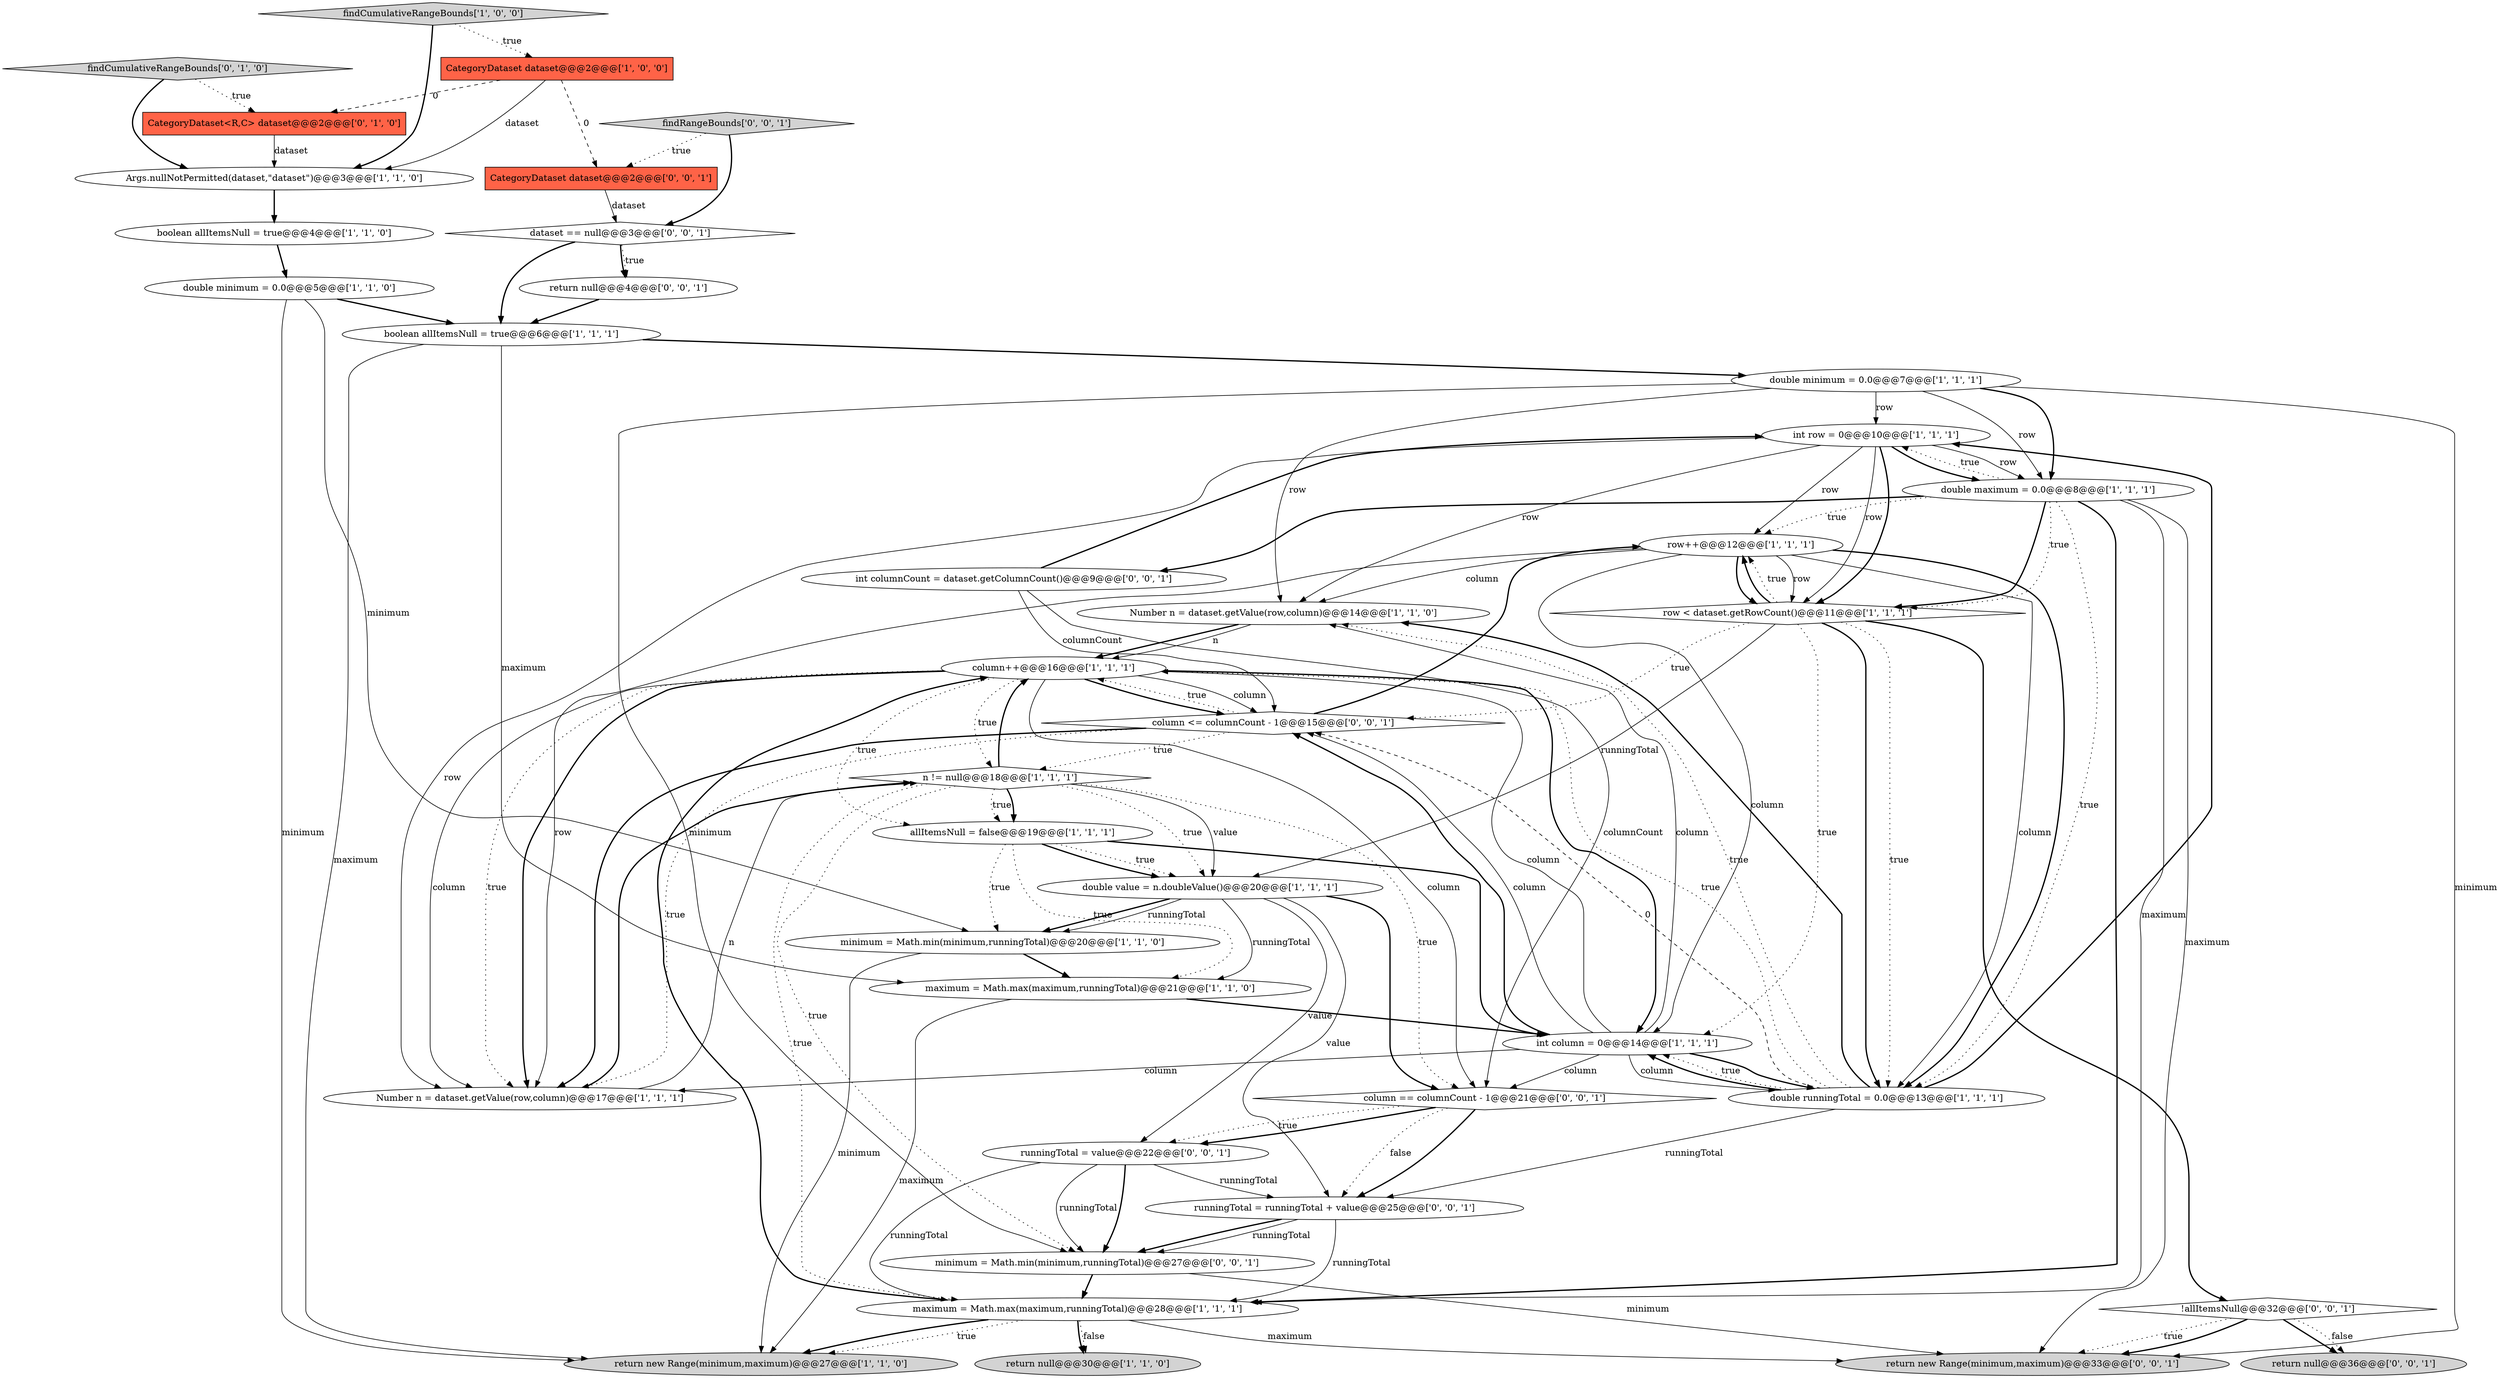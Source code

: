 digraph {
3 [style = filled, label = "int row = 0@@@10@@@['1', '1', '1']", fillcolor = white, shape = ellipse image = "AAA0AAABBB1BBB"];
30 [style = filled, label = "runningTotal = runningTotal + value@@@25@@@['0', '0', '1']", fillcolor = white, shape = ellipse image = "AAA0AAABBB3BBB"];
10 [style = filled, label = "return new Range(minimum,maximum)@@@27@@@['1', '1', '0']", fillcolor = lightgray, shape = ellipse image = "AAA0AAABBB1BBB"];
16 [style = filled, label = "maximum = Math.max(maximum,runningTotal)@@@28@@@['1', '1', '1']", fillcolor = white, shape = ellipse image = "AAA0AAABBB1BBB"];
33 [style = filled, label = "dataset == null@@@3@@@['0', '0', '1']", fillcolor = white, shape = diamond image = "AAA0AAABBB3BBB"];
1 [style = filled, label = "row++@@@12@@@['1', '1', '1']", fillcolor = white, shape = ellipse image = "AAA0AAABBB1BBB"];
2 [style = filled, label = "boolean allItemsNull = true@@@6@@@['1', '1', '1']", fillcolor = white, shape = ellipse image = "AAA0AAABBB1BBB"];
9 [style = filled, label = "minimum = Math.min(minimum,runningTotal)@@@20@@@['1', '1', '0']", fillcolor = white, shape = ellipse image = "AAA0AAABBB1BBB"];
27 [style = filled, label = "return new Range(minimum,maximum)@@@33@@@['0', '0', '1']", fillcolor = lightgray, shape = ellipse image = "AAA0AAABBB3BBB"];
31 [style = filled, label = "return null@@@36@@@['0', '0', '1']", fillcolor = lightgray, shape = ellipse image = "AAA0AAABBB3BBB"];
26 [style = filled, label = "CategoryDataset dataset@@@2@@@['0', '0', '1']", fillcolor = tomato, shape = box image = "AAA0AAABBB3BBB"];
35 [style = filled, label = "runningTotal = value@@@22@@@['0', '0', '1']", fillcolor = white, shape = ellipse image = "AAA0AAABBB3BBB"];
18 [style = filled, label = "Number n = dataset.getValue(row,column)@@@14@@@['1', '1', '0']", fillcolor = white, shape = ellipse image = "AAA0AAABBB1BBB"];
7 [style = filled, label = "double runningTotal = 0.0@@@13@@@['1', '1', '1']", fillcolor = white, shape = ellipse image = "AAA0AAABBB1BBB"];
32 [style = filled, label = "findRangeBounds['0', '0', '1']", fillcolor = lightgray, shape = diamond image = "AAA0AAABBB3BBB"];
34 [style = filled, label = "column <= columnCount - 1@@@15@@@['0', '0', '1']", fillcolor = white, shape = diamond image = "AAA0AAABBB3BBB"];
22 [style = filled, label = "allItemsNull = false@@@19@@@['1', '1', '1']", fillcolor = white, shape = ellipse image = "AAA0AAABBB1BBB"];
11 [style = filled, label = "return null@@@30@@@['1', '1', '0']", fillcolor = lightgray, shape = ellipse image = "AAA0AAABBB1BBB"];
12 [style = filled, label = "row < dataset.getRowCount()@@@11@@@['1', '1', '1']", fillcolor = white, shape = diamond image = "AAA0AAABBB1BBB"];
8 [style = filled, label = "int column = 0@@@14@@@['1', '1', '1']", fillcolor = white, shape = ellipse image = "AAA0AAABBB1BBB"];
25 [style = filled, label = "findCumulativeRangeBounds['0', '1', '0']", fillcolor = lightgray, shape = diamond image = "AAA0AAABBB2BBB"];
28 [style = filled, label = "!allItemsNull@@@32@@@['0', '0', '1']", fillcolor = white, shape = diamond image = "AAA0AAABBB3BBB"];
6 [style = filled, label = "Number n = dataset.getValue(row,column)@@@17@@@['1', '1', '1']", fillcolor = white, shape = ellipse image = "AAA0AAABBB1BBB"];
24 [style = filled, label = "CategoryDataset<R,C> dataset@@@2@@@['0', '1', '0']", fillcolor = tomato, shape = box image = "AAA1AAABBB2BBB"];
19 [style = filled, label = "Args.nullNotPermitted(dataset,\"dataset\")@@@3@@@['1', '1', '0']", fillcolor = white, shape = ellipse image = "AAA0AAABBB1BBB"];
29 [style = filled, label = "return null@@@4@@@['0', '0', '1']", fillcolor = white, shape = ellipse image = "AAA0AAABBB3BBB"];
14 [style = filled, label = "findCumulativeRangeBounds['1', '0', '0']", fillcolor = lightgray, shape = diamond image = "AAA0AAABBB1BBB"];
0 [style = filled, label = "column++@@@16@@@['1', '1', '1']", fillcolor = white, shape = ellipse image = "AAA0AAABBB1BBB"];
13 [style = filled, label = "double value = n.doubleValue()@@@20@@@['1', '1', '1']", fillcolor = white, shape = ellipse image = "AAA0AAABBB1BBB"];
15 [style = filled, label = "double maximum = 0.0@@@8@@@['1', '1', '1']", fillcolor = white, shape = ellipse image = "AAA0AAABBB1BBB"];
20 [style = filled, label = "n != null@@@18@@@['1', '1', '1']", fillcolor = white, shape = diamond image = "AAA0AAABBB1BBB"];
5 [style = filled, label = "double minimum = 0.0@@@7@@@['1', '1', '1']", fillcolor = white, shape = ellipse image = "AAA0AAABBB1BBB"];
4 [style = filled, label = "double minimum = 0.0@@@5@@@['1', '1', '0']", fillcolor = white, shape = ellipse image = "AAA0AAABBB1BBB"];
36 [style = filled, label = "minimum = Math.min(minimum,runningTotal)@@@27@@@['0', '0', '1']", fillcolor = white, shape = ellipse image = "AAA0AAABBB3BBB"];
37 [style = filled, label = "column == columnCount - 1@@@21@@@['0', '0', '1']", fillcolor = white, shape = diamond image = "AAA0AAABBB3BBB"];
17 [style = filled, label = "CategoryDataset dataset@@@2@@@['1', '0', '0']", fillcolor = tomato, shape = box image = "AAA1AAABBB1BBB"];
23 [style = filled, label = "boolean allItemsNull = true@@@4@@@['1', '1', '0']", fillcolor = white, shape = ellipse image = "AAA0AAABBB1BBB"];
21 [style = filled, label = "maximum = Math.max(maximum,runningTotal)@@@21@@@['1', '1', '0']", fillcolor = white, shape = ellipse image = "AAA0AAABBB1BBB"];
38 [style = filled, label = "int columnCount = dataset.getColumnCount()@@@9@@@['0', '0', '1']", fillcolor = white, shape = ellipse image = "AAA0AAABBB3BBB"];
16->0 [style = bold, label=""];
9->10 [style = solid, label="minimum"];
17->24 [style = dashed, label="0"];
12->8 [style = dotted, label="true"];
5->18 [style = solid, label="row"];
20->0 [style = bold, label=""];
21->8 [style = bold, label=""];
5->15 [style = bold, label=""];
20->36 [style = dotted, label="true"];
30->36 [style = bold, label=""];
0->6 [style = solid, label="column"];
34->20 [style = dotted, label="true"];
15->7 [style = dotted, label="true"];
7->8 [style = bold, label=""];
0->6 [style = dotted, label="true"];
35->36 [style = solid, label="runningTotal"];
16->10 [style = dotted, label="true"];
12->7 [style = bold, label=""];
30->16 [style = solid, label="runningTotal"];
24->19 [style = solid, label="dataset"];
22->8 [style = bold, label=""];
2->10 [style = solid, label="maximum"];
29->2 [style = bold, label=""];
4->10 [style = solid, label="minimum"];
1->12 [style = solid, label="row"];
35->16 [style = solid, label="runningTotal"];
1->6 [style = solid, label="row"];
0->8 [style = bold, label=""];
9->21 [style = bold, label=""];
25->19 [style = bold, label=""];
1->12 [style = bold, label=""];
3->1 [style = solid, label="row"];
20->13 [style = dotted, label="true"];
28->27 [style = dotted, label="true"];
5->3 [style = solid, label="row"];
18->0 [style = bold, label=""];
22->13 [style = bold, label=""];
7->34 [style = dashed, label="0"];
12->34 [style = dotted, label="true"];
13->35 [style = solid, label="value"];
8->34 [style = bold, label=""];
15->38 [style = bold, label=""];
8->6 [style = solid, label="column"];
12->28 [style = bold, label=""];
3->6 [style = solid, label="row"];
5->27 [style = solid, label="minimum"];
38->37 [style = solid, label="columnCount"];
2->21 [style = solid, label="maximum"];
4->2 [style = bold, label=""];
12->1 [style = bold, label=""];
17->19 [style = solid, label="dataset"];
37->30 [style = dotted, label="false"];
33->29 [style = bold, label=""];
1->18 [style = solid, label="column"];
8->18 [style = solid, label="column"];
15->3 [style = dotted, label="true"];
8->37 [style = solid, label="column"];
0->34 [style = bold, label=""];
13->37 [style = bold, label=""];
38->34 [style = solid, label="columnCount"];
22->13 [style = dotted, label="true"];
36->16 [style = bold, label=""];
15->12 [style = dotted, label="true"];
1->8 [style = solid, label="column"];
15->12 [style = bold, label=""];
20->22 [style = dotted, label="true"];
3->15 [style = solid, label="row"];
22->9 [style = dotted, label="true"];
12->7 [style = dotted, label="true"];
7->8 [style = dotted, label="true"];
20->13 [style = solid, label="value"];
18->0 [style = solid, label="n"];
3->12 [style = solid, label="row"];
22->21 [style = dotted, label="true"];
13->30 [style = solid, label="value"];
36->27 [style = solid, label="minimum"];
16->27 [style = solid, label="maximum"];
1->7 [style = solid, label="column"];
5->15 [style = solid, label="row"];
37->30 [style = bold, label=""];
28->31 [style = bold, label=""];
35->30 [style = solid, label="runningTotal"];
5->36 [style = solid, label="minimum"];
25->24 [style = dotted, label="true"];
14->19 [style = bold, label=""];
4->9 [style = solid, label="minimum"];
8->34 [style = solid, label="column"];
3->12 [style = bold, label=""];
7->0 [style = dotted, label="true"];
1->7 [style = bold, label=""];
38->3 [style = bold, label=""];
8->0 [style = solid, label="column"];
32->33 [style = bold, label=""];
26->33 [style = solid, label="dataset"];
34->0 [style = dotted, label="true"];
6->20 [style = bold, label=""];
14->17 [style = dotted, label="true"];
30->36 [style = solid, label="runningTotal"];
37->35 [style = dotted, label="true"];
20->37 [style = dotted, label="true"];
15->16 [style = solid, label="maximum"];
16->11 [style = dotted, label="false"];
6->20 [style = solid, label="n"];
7->18 [style = dotted, label="true"];
7->18 [style = bold, label=""];
33->29 [style = dotted, label="true"];
13->9 [style = bold, label=""];
37->35 [style = bold, label=""];
33->2 [style = bold, label=""];
21->10 [style = solid, label="maximum"];
0->34 [style = solid, label="column"];
2->5 [style = bold, label=""];
8->7 [style = solid, label="column"];
12->13 [style = solid, label="runningTotal"];
16->11 [style = bold, label=""];
15->27 [style = solid, label="maximum"];
0->6 [style = bold, label=""];
16->10 [style = bold, label=""];
0->37 [style = solid, label="column"];
34->1 [style = bold, label=""];
3->18 [style = solid, label="row"];
23->4 [style = bold, label=""];
0->20 [style = dotted, label="true"];
12->1 [style = dotted, label="true"];
3->15 [style = bold, label=""];
15->16 [style = bold, label=""];
13->9 [style = solid, label="runningTotal"];
7->3 [style = bold, label=""];
8->7 [style = bold, label=""];
20->22 [style = bold, label=""];
0->22 [style = dotted, label="true"];
7->30 [style = solid, label="runningTotal"];
13->21 [style = solid, label="runningTotal"];
15->1 [style = dotted, label="true"];
19->23 [style = bold, label=""];
34->6 [style = bold, label=""];
34->6 [style = dotted, label="true"];
17->26 [style = dashed, label="0"];
28->31 [style = dotted, label="false"];
32->26 [style = dotted, label="true"];
28->27 [style = bold, label=""];
35->36 [style = bold, label=""];
20->16 [style = dotted, label="true"];
}
